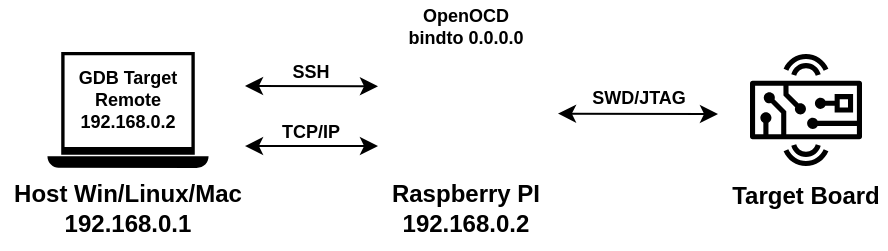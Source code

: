 <mxfile version="13.1.14" type="device"><diagram id="t7ZneksOJNtaBsmb-UMq" name="Page-1"><mxGraphModel dx="894" dy="557" grid="1" gridSize="10" guides="1" tooltips="1" connect="1" arrows="1" fold="1" page="1" pageScale="1" pageWidth="827" pageHeight="1169" math="0" shadow="0"><root><mxCell id="0"/><mxCell id="1" parent="0"/><mxCell id="arHn3RWHwCwFZmu33nGv-20" value="OpenOCD&lt;br style=&quot;font-size: 9px;&quot;&gt;bindto 0.0.0.0" style="text;html=1;strokeColor=none;fillColor=none;align=center;verticalAlign=middle;whiteSpace=wrap;rounded=0;fontStyle=1;fontSize=9;labelBackgroundColor=none;fontColor=#000000;" vertex="1" parent="1"><mxGeometry x="380" y="437.27" width="68" height="24.73" as="geometry"/></mxCell><mxCell id="arHn3RWHwCwFZmu33nGv-21" value="Host Win/Linux/Mac&lt;br&gt;192.168.0.1" style="text;html=1;strokeColor=none;fillColor=none;align=center;verticalAlign=middle;whiteSpace=wrap;rounded=0;fontStyle=1;labelBackgroundColor=none;fontColor=#000000;" vertex="1" parent="1"><mxGeometry x="181" y="521" width="128" height="40" as="geometry"/></mxCell><mxCell id="arHn3RWHwCwFZmu33nGv-22" value="Raspberry PI&lt;br&gt;192.168.0.2" style="text;html=1;strokeColor=none;fillColor=none;align=center;verticalAlign=middle;whiteSpace=wrap;rounded=0;fontStyle=1;labelBackgroundColor=none;fontColor=#000000;" vertex="1" parent="1"><mxGeometry x="349.5" y="521" width="128" height="40" as="geometry"/></mxCell><mxCell id="arHn3RWHwCwFZmu33nGv-25" value="" style="endArrow=classic;startArrow=classic;html=1;exitX=1.016;exitY=0.383;exitDx=0;exitDy=0;exitPerimeter=0;labelBackgroundColor=none;fontColor=#000000;" edge="1" parent="1"><mxGeometry width="50" height="50" relative="1" as="geometry"><mxPoint x="303.498" y="510.024" as="sourcePoint"/><mxPoint x="370" y="510" as="targetPoint"/><Array as="points"/></mxGeometry></mxCell><mxCell id="arHn3RWHwCwFZmu33nGv-28" value="TCP/IP" style="edgeLabel;html=1;align=center;verticalAlign=bottom;resizable=0;points=[];labelPosition=center;verticalLabelPosition=top;fontSize=9;fontStyle=1;labelBackgroundColor=none;fontColor=#000000;" vertex="1" connectable="0" parent="arHn3RWHwCwFZmu33nGv-25"><mxGeometry x="0.165" relative="1" as="geometry"><mxPoint x="-6.11" as="offset"/></mxGeometry></mxCell><mxCell id="arHn3RWHwCwFZmu33nGv-26" value="" style="endArrow=classic;startArrow=classic;html=1;exitX=1.016;exitY=0.383;exitDx=0;exitDy=0;exitPerimeter=0;align=center;labelBackgroundColor=none;fontColor=#000000;" edge="1" parent="1"><mxGeometry width="50" height="50" relative="1" as="geometry"><mxPoint x="303.498" y="480.004" as="sourcePoint"/><mxPoint x="370" y="480.12" as="targetPoint"/><Array as="points"/></mxGeometry></mxCell><mxCell id="arHn3RWHwCwFZmu33nGv-27" value="SSH" style="edgeLabel;html=1;align=center;verticalAlign=bottom;resizable=0;points=[];labelPosition=center;verticalLabelPosition=top;fontSize=9;fontStyle=1;labelBackgroundColor=none;fontColor=#000000;" vertex="1" connectable="0" parent="arHn3RWHwCwFZmu33nGv-26"><mxGeometry x="0.373" relative="1" as="geometry"><mxPoint x="-13.05" y="0.04" as="offset"/></mxGeometry></mxCell><mxCell id="arHn3RWHwCwFZmu33nGv-29" value="" style="endArrow=classic;startArrow=classic;html=1;exitX=1.016;exitY=0.383;exitDx=0;exitDy=0;exitPerimeter=0;align=center;fontSize=10;labelBackgroundColor=none;fontColor=#000000;" edge="1" parent="1"><mxGeometry width="50" height="50" relative="1" as="geometry"><mxPoint x="459.998" y="493.804" as="sourcePoint"/><mxPoint x="540" y="494" as="targetPoint"/><Array as="points"/></mxGeometry></mxCell><mxCell id="arHn3RWHwCwFZmu33nGv-30" value="SWD/JTAG" style="edgeLabel;html=1;align=center;verticalAlign=bottom;resizable=0;points=[];labelPosition=center;verticalLabelPosition=top;fontSize=9;fontStyle=1;labelBackgroundColor=none;fontColor=#000000;" vertex="1" connectable="0" parent="arHn3RWHwCwFZmu33nGv-29"><mxGeometry x="0.373" relative="1" as="geometry"><mxPoint x="-15" y="0.04" as="offset"/></mxGeometry></mxCell><mxCell id="arHn3RWHwCwFZmu33nGv-31" value="Target Board&lt;br&gt;" style="text;html=1;strokeColor=none;fillColor=none;align=center;verticalAlign=top;whiteSpace=wrap;rounded=0;fontStyle=1;labelBackgroundColor=none;fontColor=#000000;" vertex="1" parent="1"><mxGeometry x="544" y="521" width="80" height="25" as="geometry"/></mxCell><mxCell id="arHn3RWHwCwFZmu33nGv-39" value="" style="pointerEvents=1;shadow=0;dashed=0;html=1;strokeColor=none;fillColor=#000000;aspect=fixed;labelPosition=center;verticalLabelPosition=bottom;verticalAlign=top;align=center;outlineConnect=0;shape=mxgraph.vvd.laptop;labelBackgroundColor=none;fontSize=9;fontColor=#000000;" vertex="1" parent="1"><mxGeometry x="204.72" y="463" width="80.56" height="58" as="geometry"/></mxCell><mxCell id="arHn3RWHwCwFZmu33nGv-40" value="GDB Target&lt;br&gt;Remote&lt;br&gt;192.168.0.2" style="text;html=1;strokeColor=none;fillColor=none;align=center;verticalAlign=middle;whiteSpace=wrap;rounded=0;fontStyle=1;fontSize=9;labelBackgroundColor=none;fontColor=#000000;" vertex="1" parent="1"><mxGeometry x="211" y="463" width="68" height="47" as="geometry"/></mxCell><mxCell id="arHn3RWHwCwFZmu33nGv-41" value="" style="shape=image;html=1;verticalAlign=top;verticalLabelPosition=bottom;labelBackgroundColor=#ffffff;imageAspect=0;aspect=fixed;image=https://cdn4.iconfinder.com/data/icons/logos-and-brands-1/512/272_Raspberry_Pi_logo-128.png;fillColor=#000000;fontSize=9;fontColor=#000000;align=center;" vertex="1" parent="1"><mxGeometry x="383" y="461" width="62" height="62" as="geometry"/></mxCell><mxCell id="arHn3RWHwCwFZmu33nGv-46" value="" style="outlineConnect=0;fontColor=#232F3E;gradientColor=none;strokeColor=#000000;fillColor=none;dashed=0;verticalLabelPosition=bottom;verticalAlign=top;align=center;html=1;fontSize=12;fontStyle=0;aspect=fixed;shape=mxgraph.aws4.resourceIcon;resIcon=mxgraph.aws4.hardware_board;labelBackgroundColor=none;" vertex="1" parent="1"><mxGeometry x="549" y="457" width="70" height="70" as="geometry"/></mxCell></root></mxGraphModel></diagram></mxfile>
